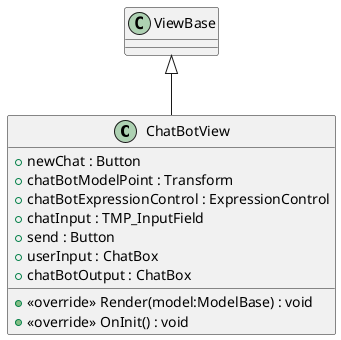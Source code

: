 @startuml
class ChatBotView {
    + newChat : Button
    + chatBotModelPoint : Transform
    + chatBotExpressionControl : ExpressionControl
    + chatInput : TMP_InputField
    + send : Button
    + userInput : ChatBox
    + chatBotOutput : ChatBox
    + <<override>> Render(model:ModelBase) : void
    + <<override>> OnInit() : void
}
ViewBase <|-- ChatBotView
@enduml
